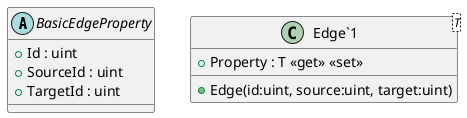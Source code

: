 @startuml
abstract class BasicEdgeProperty {
    + Id : uint
    + SourceId : uint
    + TargetId : uint
}
class "Edge`1"<T> {
    + Edge(id:uint, source:uint, target:uint)
    + Property : T <<get>> <<set>>
}
@enduml
